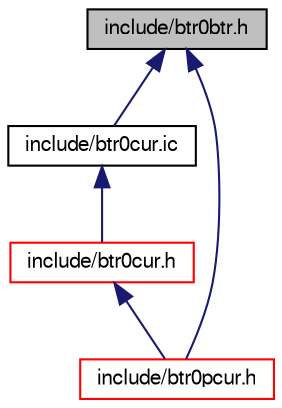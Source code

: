 digraph "include/btr0btr.h"
{
  bgcolor="transparent";
  edge [fontname="FreeSans",fontsize="10",labelfontname="FreeSans",labelfontsize="10"];
  node [fontname="FreeSans",fontsize="10",shape=record];
  Node1 [label="include/btr0btr.h",height=0.2,width=0.4,color="black", fillcolor="grey75", style="filled" fontcolor="black"];
  Node1 -> Node2 [dir="back",color="midnightblue",fontsize="10",style="solid",fontname="FreeSans"];
  Node2 [label="include/btr0cur.ic",height=0.2,width=0.4,color="black",URL="$btr0cur_8ic.html"];
  Node2 -> Node3 [dir="back",color="midnightblue",fontsize="10",style="solid",fontname="FreeSans"];
  Node3 [label="include/btr0cur.h",height=0.2,width=0.4,color="red",URL="$btr0cur_8h.html"];
  Node3 -> Node4 [dir="back",color="midnightblue",fontsize="10",style="solid",fontname="FreeSans"];
  Node4 [label="include/btr0pcur.h",height=0.2,width=0.4,color="red",URL="$btr0pcur_8h.html"];
  Node1 -> Node4 [dir="back",color="midnightblue",fontsize="10",style="solid",fontname="FreeSans"];
}

